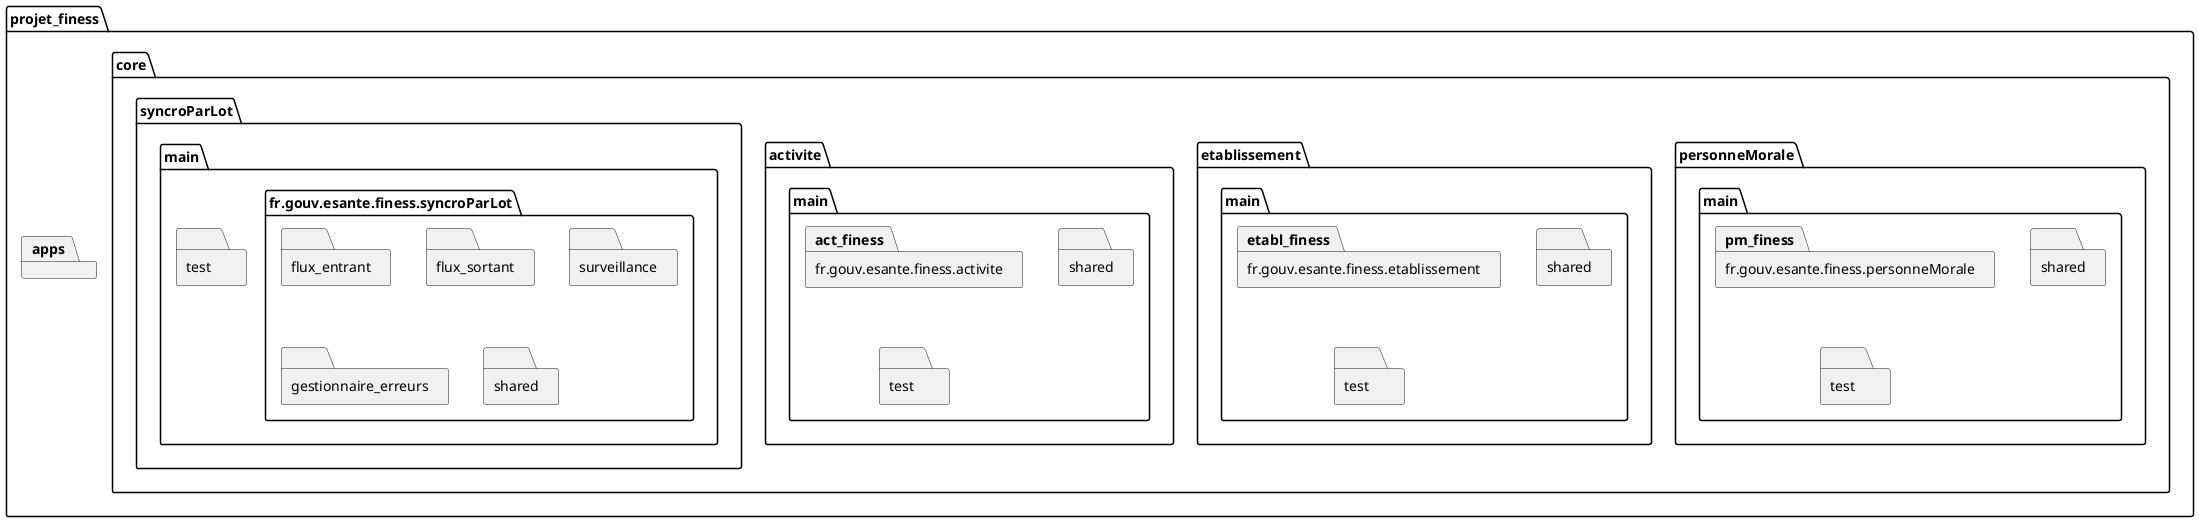 @startuml

package "projet_finess" {
  package "apps" as apps

  package "core" as core {
    package "personneMorale" as pm {
      package "main" as pm_main {
        package "fr.gouv.esante.finess.personneMorale" as pm_finess
        folder "shared" as pm_shared
        folder "test" as pm_test
      }
    }

    package "etablissement" as etabl {
      package "main" as etabl_main {
        package "fr.gouv.esante.finess.etablissement" as etabl_finess
        folder "shared" as etabl_shared
        folder "test" as etabl_test
      }
    }

    package "activite" as act {
      package "main" as act_main {
        package "fr.gouv.esante.finess.activite" as act_finess
        folder "shared" as act_shared
        folder "test" as act_test
      }
    }

    package "syncroParLot" as sync {
      package "main" as sync_main {
        package "fr.gouv.esante.finess.syncroParLot" as sync_finess {
          folder "flux_entrant" as sync_flux_entrant
          folder "flux_sortant" as sync_flux_sortant
          folder "surveillance" as sync_surveillance
          folder "gestionnaire_erreurs" as sync_gestionnaire_erreurs
          folder "shared" as sync_shared
        }
        folder "shared" as sync_shared
        folder "test" as sync_test
      }
    }

    ' package "autoriteEnregistrement" as autorite {
    '     package "main" as autorite_main {
    '     package "fr.gouv.esante.finess.activite" as act_finess
    '     folder "shared" as autorite_shared
    '     folder "test" as autorite_test
    '   }

    ' '   folder "main" as autorite_main
    ' '   folder "test" as autorite_test
    ' }

    ' package "shared" as shared {
    '   folder "main" as autorite_main
    '   folder "test" as autorite_test
    ' }

  }
}

@enduml